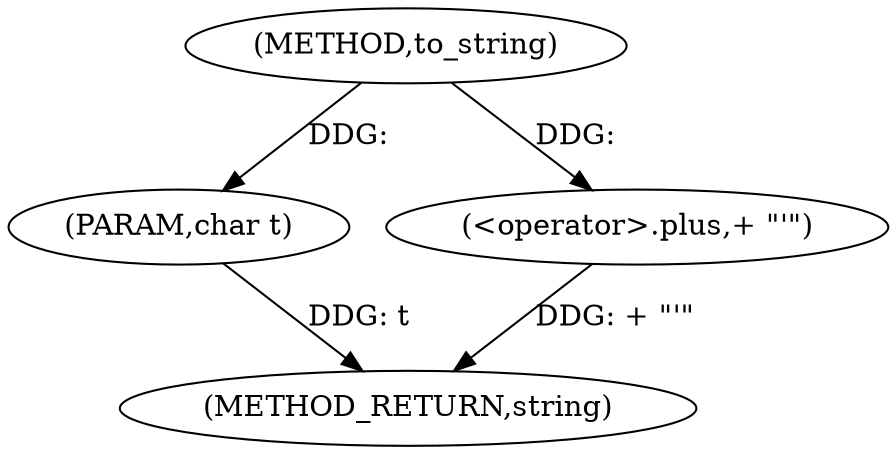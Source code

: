 digraph "to_string" {  
"1000118" [label = "(METHOD,to_string)" ]
"1000124" [label = "(METHOD_RETURN,string)" ]
"1000119" [label = "(PARAM,char t)" ]
"1000122" [label = "(<operator>.plus,+ \"&#39;\")" ]
  "1000119" -> "1000124"  [ label = "DDG: t"] 
  "1000122" -> "1000124"  [ label = "DDG: + \"&#39;\""] 
  "1000118" -> "1000119"  [ label = "DDG: "] 
  "1000118" -> "1000122"  [ label = "DDG: "] 
}
